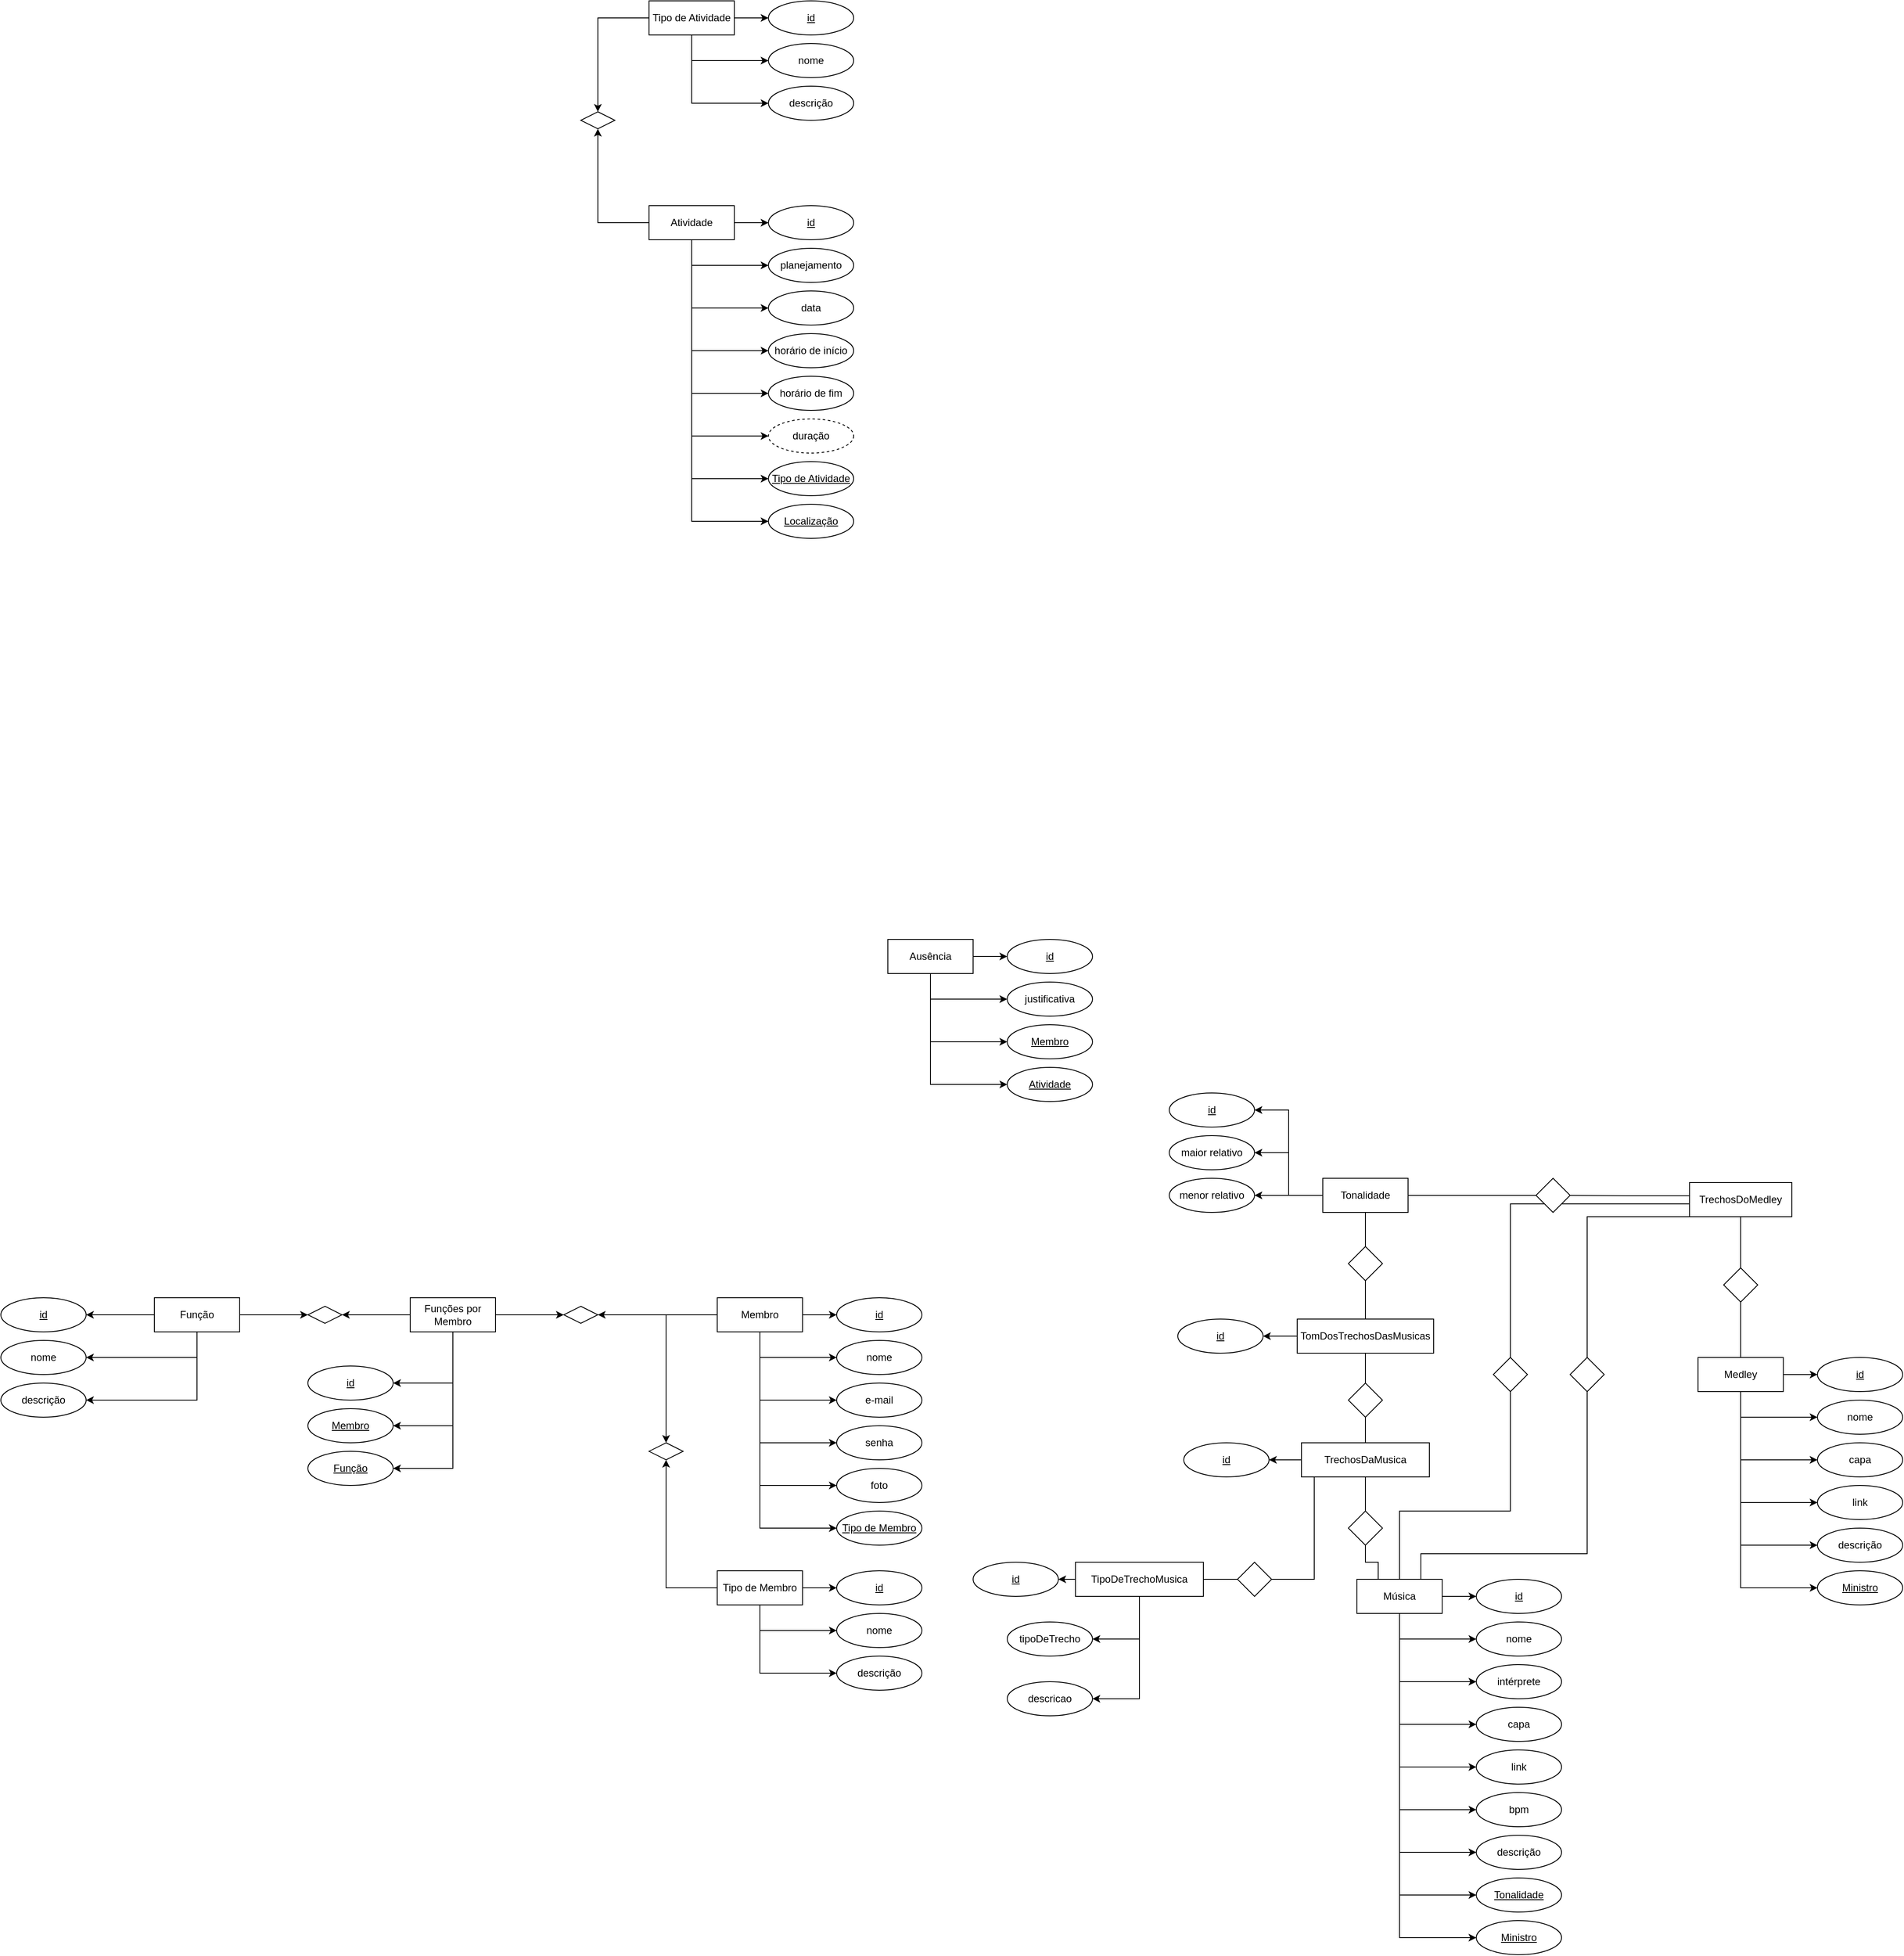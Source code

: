 <mxfile version="25.0.1">
  <diagram name="Página-1" id="aEJZiHf6FZ0GwASIDeUb">
    <mxGraphModel dx="2150" dy="1812" grid="1" gridSize="10" guides="1" tooltips="1" connect="1" arrows="1" fold="1" page="1" pageScale="1" pageWidth="827" pageHeight="1169" math="0" shadow="0">
      <root>
        <mxCell id="0" />
        <mxCell id="1" parent="0" />
        <mxCell id="cOv7h4XD8iOD6IlTMfIK-1" style="edgeStyle=orthogonalEdgeStyle;rounded=0;orthogonalLoop=1;jettySize=auto;html=1;exitX=0.5;exitY=0;exitDx=0;exitDy=0;entryX=0;entryY=0.75;entryDx=0;entryDy=0;endArrow=none;endFill=0;" edge="1" parent="1" source="cOv7h4XD8iOD6IlTMfIK-137" target="cOv7h4XD8iOD6IlTMfIK-119">
          <mxGeometry relative="1" as="geometry">
            <Array as="points">
              <mxPoint x="1110" y="410" />
              <mxPoint x="1320" y="410" />
            </Array>
          </mxGeometry>
        </mxCell>
        <mxCell id="cOv7h4XD8iOD6IlTMfIK-2" style="edgeStyle=orthogonalEdgeStyle;rounded=0;orthogonalLoop=1;jettySize=auto;html=1;exitX=1;exitY=0.5;exitDx=0;exitDy=0;entryX=0;entryY=0.5;entryDx=0;entryDy=0;" edge="1" parent="1" source="cOv7h4XD8iOD6IlTMfIK-10">
          <mxGeometry relative="1" as="geometry">
            <mxPoint x="320.0" y="540" as="targetPoint" />
          </mxGeometry>
        </mxCell>
        <mxCell id="cOv7h4XD8iOD6IlTMfIK-3" style="edgeStyle=orthogonalEdgeStyle;rounded=0;orthogonalLoop=1;jettySize=auto;html=1;exitX=0.5;exitY=1;exitDx=0;exitDy=0;entryX=0;entryY=0.5;entryDx=0;entryDy=0;" edge="1" parent="1" source="cOv7h4XD8iOD6IlTMfIK-10" target="cOv7h4XD8iOD6IlTMfIK-19">
          <mxGeometry relative="1" as="geometry" />
        </mxCell>
        <mxCell id="cOv7h4XD8iOD6IlTMfIK-4" style="edgeStyle=orthogonalEdgeStyle;rounded=0;orthogonalLoop=1;jettySize=auto;html=1;entryX=0;entryY=0.5;entryDx=0;entryDy=0;" edge="1" parent="1" source="cOv7h4XD8iOD6IlTMfIK-10" target="cOv7h4XD8iOD6IlTMfIK-20">
          <mxGeometry relative="1" as="geometry">
            <Array as="points">
              <mxPoint x="230" y="640" />
            </Array>
          </mxGeometry>
        </mxCell>
        <mxCell id="cOv7h4XD8iOD6IlTMfIK-5" style="edgeStyle=orthogonalEdgeStyle;rounded=0;orthogonalLoop=1;jettySize=auto;html=1;exitX=0.5;exitY=1;exitDx=0;exitDy=0;entryX=0;entryY=0.5;entryDx=0;entryDy=0;" edge="1" parent="1" source="cOv7h4XD8iOD6IlTMfIK-10" target="cOv7h4XD8iOD6IlTMfIK-21">
          <mxGeometry relative="1" as="geometry" />
        </mxCell>
        <mxCell id="cOv7h4XD8iOD6IlTMfIK-6" style="edgeStyle=orthogonalEdgeStyle;rounded=0;orthogonalLoop=1;jettySize=auto;html=1;exitX=0.5;exitY=1;exitDx=0;exitDy=0;entryX=0;entryY=0.5;entryDx=0;entryDy=0;" edge="1" parent="1" source="cOv7h4XD8iOD6IlTMfIK-10" target="cOv7h4XD8iOD6IlTMfIK-22">
          <mxGeometry relative="1" as="geometry" />
        </mxCell>
        <mxCell id="cOv7h4XD8iOD6IlTMfIK-7" style="edgeStyle=orthogonalEdgeStyle;rounded=0;orthogonalLoop=1;jettySize=auto;html=1;exitX=0.5;exitY=1;exitDx=0;exitDy=0;entryX=0;entryY=0.5;entryDx=0;entryDy=0;" edge="1" parent="1" source="cOv7h4XD8iOD6IlTMfIK-10" target="cOv7h4XD8iOD6IlTMfIK-23">
          <mxGeometry relative="1" as="geometry" />
        </mxCell>
        <mxCell id="cOv7h4XD8iOD6IlTMfIK-8" style="edgeStyle=orthogonalEdgeStyle;rounded=0;orthogonalLoop=1;jettySize=auto;html=1;exitX=0;exitY=0.5;exitDx=0;exitDy=0;entryX=0.5;entryY=0;entryDx=0;entryDy=0;" edge="1" parent="1" source="cOv7h4XD8iOD6IlTMfIK-10" target="cOv7h4XD8iOD6IlTMfIK-84">
          <mxGeometry relative="1" as="geometry" />
        </mxCell>
        <mxCell id="cOv7h4XD8iOD6IlTMfIK-9" style="edgeStyle=orthogonalEdgeStyle;rounded=0;orthogonalLoop=1;jettySize=auto;html=1;exitX=0;exitY=0.5;exitDx=0;exitDy=0;entryX=1;entryY=0.5;entryDx=0;entryDy=0;" edge="1" parent="1" source="cOv7h4XD8iOD6IlTMfIK-10" target="cOv7h4XD8iOD6IlTMfIK-85">
          <mxGeometry relative="1" as="geometry" />
        </mxCell>
        <mxCell id="cOv7h4XD8iOD6IlTMfIK-10" value="Membro" style="whiteSpace=wrap;html=1;align=center;" vertex="1" parent="1">
          <mxGeometry x="180" y="520" width="100" height="40" as="geometry" />
        </mxCell>
        <mxCell id="cOv7h4XD8iOD6IlTMfIK-11" style="edgeStyle=orthogonalEdgeStyle;rounded=0;orthogonalLoop=1;jettySize=auto;html=1;entryX=0;entryY=0.5;entryDx=0;entryDy=0;" edge="1" parent="1" source="cOv7h4XD8iOD6IlTMfIK-15" target="cOv7h4XD8iOD6IlTMfIK-16">
          <mxGeometry relative="1" as="geometry" />
        </mxCell>
        <mxCell id="cOv7h4XD8iOD6IlTMfIK-12" style="edgeStyle=orthogonalEdgeStyle;rounded=0;orthogonalLoop=1;jettySize=auto;html=1;entryX=0;entryY=0.5;entryDx=0;entryDy=0;" edge="1" parent="1" source="cOv7h4XD8iOD6IlTMfIK-15" target="cOv7h4XD8iOD6IlTMfIK-17">
          <mxGeometry relative="1" as="geometry">
            <Array as="points">
              <mxPoint x="230" y="910" />
            </Array>
          </mxGeometry>
        </mxCell>
        <mxCell id="cOv7h4XD8iOD6IlTMfIK-13" style="edgeStyle=orthogonalEdgeStyle;rounded=0;orthogonalLoop=1;jettySize=auto;html=1;exitX=0;exitY=0.5;exitDx=0;exitDy=0;entryX=0.5;entryY=1;entryDx=0;entryDy=0;" edge="1" parent="1" source="cOv7h4XD8iOD6IlTMfIK-15" target="cOv7h4XD8iOD6IlTMfIK-84">
          <mxGeometry relative="1" as="geometry" />
        </mxCell>
        <mxCell id="cOv7h4XD8iOD6IlTMfIK-14" style="edgeStyle=orthogonalEdgeStyle;rounded=0;orthogonalLoop=1;jettySize=auto;html=1;exitX=0.5;exitY=1;exitDx=0;exitDy=0;entryX=0;entryY=0.5;entryDx=0;entryDy=0;" edge="1" parent="1" source="cOv7h4XD8iOD6IlTMfIK-15" target="cOv7h4XD8iOD6IlTMfIK-87">
          <mxGeometry relative="1" as="geometry" />
        </mxCell>
        <mxCell id="cOv7h4XD8iOD6IlTMfIK-15" value="Tipo de Membro" style="whiteSpace=wrap;html=1;align=center;" vertex="1" parent="1">
          <mxGeometry x="180" y="840" width="100" height="40" as="geometry" />
        </mxCell>
        <mxCell id="cOv7h4XD8iOD6IlTMfIK-16" value="id" style="ellipse;whiteSpace=wrap;html=1;align=center;fontStyle=4;" vertex="1" parent="1">
          <mxGeometry x="320" y="840" width="100" height="40" as="geometry" />
        </mxCell>
        <mxCell id="cOv7h4XD8iOD6IlTMfIK-17" value="nome" style="ellipse;whiteSpace=wrap;html=1;align=center;" vertex="1" parent="1">
          <mxGeometry x="320" y="890" width="100" height="40" as="geometry" />
        </mxCell>
        <mxCell id="cOv7h4XD8iOD6IlTMfIK-18" value="id" style="ellipse;whiteSpace=wrap;html=1;align=center;fontStyle=4;" vertex="1" parent="1">
          <mxGeometry x="320" y="520" width="100" height="40" as="geometry" />
        </mxCell>
        <mxCell id="cOv7h4XD8iOD6IlTMfIK-19" value="nome" style="ellipse;whiteSpace=wrap;html=1;align=center;" vertex="1" parent="1">
          <mxGeometry x="320" y="570" width="100" height="40" as="geometry" />
        </mxCell>
        <mxCell id="cOv7h4XD8iOD6IlTMfIK-20" value="e-mail" style="ellipse;whiteSpace=wrap;html=1;align=center;" vertex="1" parent="1">
          <mxGeometry x="320" y="620" width="100" height="40" as="geometry" />
        </mxCell>
        <mxCell id="cOv7h4XD8iOD6IlTMfIK-21" value="senha" style="ellipse;whiteSpace=wrap;html=1;align=center;" vertex="1" parent="1">
          <mxGeometry x="320" y="670" width="100" height="40" as="geometry" />
        </mxCell>
        <mxCell id="cOv7h4XD8iOD6IlTMfIK-22" value="foto" style="ellipse;whiteSpace=wrap;html=1;align=center;" vertex="1" parent="1">
          <mxGeometry x="320" y="720" width="100" height="40" as="geometry" />
        </mxCell>
        <mxCell id="cOv7h4XD8iOD6IlTMfIK-23" value="Tipo de Membro" style="ellipse;whiteSpace=wrap;html=1;align=center;fontStyle=4;" vertex="1" parent="1">
          <mxGeometry x="320" y="770" width="100" height="40" as="geometry" />
        </mxCell>
        <mxCell id="cOv7h4XD8iOD6IlTMfIK-24" style="edgeStyle=orthogonalEdgeStyle;rounded=0;orthogonalLoop=1;jettySize=auto;html=1;entryX=0;entryY=0.5;entryDx=0;entryDy=0;" edge="1" parent="1" source="cOv7h4XD8iOD6IlTMfIK-36" target="cOv7h4XD8iOD6IlTMfIK-37">
          <mxGeometry relative="1" as="geometry" />
        </mxCell>
        <mxCell id="cOv7h4XD8iOD6IlTMfIK-25" style="edgeStyle=orthogonalEdgeStyle;rounded=0;orthogonalLoop=1;jettySize=auto;html=1;exitX=0.5;exitY=1;exitDx=0;exitDy=0;entryX=0;entryY=0.5;entryDx=0;entryDy=0;" edge="1" parent="1" source="cOv7h4XD8iOD6IlTMfIK-36" target="cOv7h4XD8iOD6IlTMfIK-38">
          <mxGeometry relative="1" as="geometry" />
        </mxCell>
        <mxCell id="cOv7h4XD8iOD6IlTMfIK-26" style="edgeStyle=orthogonalEdgeStyle;rounded=0;orthogonalLoop=1;jettySize=auto;html=1;exitX=0.5;exitY=1;exitDx=0;exitDy=0;entryX=0;entryY=0.5;entryDx=0;entryDy=0;" edge="1" parent="1" source="cOv7h4XD8iOD6IlTMfIK-36" target="cOv7h4XD8iOD6IlTMfIK-39">
          <mxGeometry relative="1" as="geometry" />
        </mxCell>
        <mxCell id="cOv7h4XD8iOD6IlTMfIK-27" style="edgeStyle=orthogonalEdgeStyle;rounded=0;orthogonalLoop=1;jettySize=auto;html=1;exitX=0.5;exitY=1;exitDx=0;exitDy=0;entryX=0;entryY=0.5;entryDx=0;entryDy=0;" edge="1" parent="1" source="cOv7h4XD8iOD6IlTMfIK-36" target="cOv7h4XD8iOD6IlTMfIK-41">
          <mxGeometry relative="1" as="geometry" />
        </mxCell>
        <mxCell id="cOv7h4XD8iOD6IlTMfIK-28" style="edgeStyle=orthogonalEdgeStyle;rounded=0;orthogonalLoop=1;jettySize=auto;html=1;exitX=0.5;exitY=1;exitDx=0;exitDy=0;entryX=0;entryY=0.5;entryDx=0;entryDy=0;" edge="1" parent="1" source="cOv7h4XD8iOD6IlTMfIK-36" target="cOv7h4XD8iOD6IlTMfIK-42">
          <mxGeometry relative="1" as="geometry" />
        </mxCell>
        <mxCell id="cOv7h4XD8iOD6IlTMfIK-29" style="edgeStyle=orthogonalEdgeStyle;rounded=0;orthogonalLoop=1;jettySize=auto;html=1;exitX=0.5;exitY=1;exitDx=0;exitDy=0;entryX=0;entryY=0.5;entryDx=0;entryDy=0;" edge="1" parent="1" source="cOv7h4XD8iOD6IlTMfIK-36" target="cOv7h4XD8iOD6IlTMfIK-43">
          <mxGeometry relative="1" as="geometry" />
        </mxCell>
        <mxCell id="cOv7h4XD8iOD6IlTMfIK-30" style="edgeStyle=orthogonalEdgeStyle;rounded=0;orthogonalLoop=1;jettySize=auto;html=1;exitX=0.5;exitY=1;exitDx=0;exitDy=0;entryX=0;entryY=0.5;entryDx=0;entryDy=0;" edge="1" parent="1" source="cOv7h4XD8iOD6IlTMfIK-36" target="cOv7h4XD8iOD6IlTMfIK-44">
          <mxGeometry relative="1" as="geometry" />
        </mxCell>
        <mxCell id="cOv7h4XD8iOD6IlTMfIK-31" style="edgeStyle=orthogonalEdgeStyle;rounded=0;orthogonalLoop=1;jettySize=auto;html=1;entryX=0;entryY=0.5;entryDx=0;entryDy=0;" edge="1" parent="1" source="cOv7h4XD8iOD6IlTMfIK-36" target="cOv7h4XD8iOD6IlTMfIK-40">
          <mxGeometry relative="1" as="geometry">
            <Array as="points">
              <mxPoint x="980" y="1270" />
            </Array>
          </mxGeometry>
        </mxCell>
        <mxCell id="cOv7h4XD8iOD6IlTMfIK-32" style="edgeStyle=orthogonalEdgeStyle;rounded=0;orthogonalLoop=1;jettySize=auto;html=1;exitX=0.5;exitY=1;exitDx=0;exitDy=0;entryX=0;entryY=0.5;entryDx=0;entryDy=0;" edge="1" parent="1" source="cOv7h4XD8iOD6IlTMfIK-36" target="cOv7h4XD8iOD6IlTMfIK-95">
          <mxGeometry relative="1" as="geometry" />
        </mxCell>
        <mxCell id="cOv7h4XD8iOD6IlTMfIK-33" style="edgeStyle=orthogonalEdgeStyle;rounded=0;orthogonalLoop=1;jettySize=auto;html=1;entryX=0.5;entryY=1;entryDx=0;entryDy=0;endArrow=none;endFill=0;exitX=0.25;exitY=0;exitDx=0;exitDy=0;" edge="1" parent="1" source="cOv7h4XD8iOD6IlTMfIK-36" target="cOv7h4XD8iOD6IlTMfIK-127">
          <mxGeometry relative="1" as="geometry" />
        </mxCell>
        <mxCell id="cOv7h4XD8iOD6IlTMfIK-34" style="edgeStyle=orthogonalEdgeStyle;rounded=0;orthogonalLoop=1;jettySize=auto;html=1;exitX=0.75;exitY=0;exitDx=0;exitDy=0;entryX=0;entryY=1;entryDx=0;entryDy=0;endArrow=none;endFill=0;" edge="1" parent="1" source="cOv7h4XD8iOD6IlTMfIK-36" target="cOv7h4XD8iOD6IlTMfIK-119">
          <mxGeometry relative="1" as="geometry">
            <Array as="points">
              <mxPoint x="1005" y="820" />
              <mxPoint x="1200" y="820" />
              <mxPoint x="1200" y="425" />
            </Array>
          </mxGeometry>
        </mxCell>
        <mxCell id="cOv7h4XD8iOD6IlTMfIK-35" style="edgeStyle=orthogonalEdgeStyle;rounded=0;orthogonalLoop=1;jettySize=auto;html=1;exitX=0.5;exitY=0;exitDx=0;exitDy=0;entryX=0.5;entryY=1;entryDx=0;entryDy=0;endArrow=none;endFill=0;" edge="1" parent="1" source="cOv7h4XD8iOD6IlTMfIK-36" target="cOv7h4XD8iOD6IlTMfIK-137">
          <mxGeometry relative="1" as="geometry">
            <Array as="points">
              <mxPoint x="980" y="770" />
              <mxPoint x="1110" y="770" />
            </Array>
          </mxGeometry>
        </mxCell>
        <mxCell id="cOv7h4XD8iOD6IlTMfIK-36" value="Música" style="whiteSpace=wrap;html=1;align=center;" vertex="1" parent="1">
          <mxGeometry x="930" y="850" width="100" height="40" as="geometry" />
        </mxCell>
        <mxCell id="cOv7h4XD8iOD6IlTMfIK-37" value="id" style="ellipse;whiteSpace=wrap;html=1;align=center;fontStyle=4;" vertex="1" parent="1">
          <mxGeometry x="1070" y="850" width="100" height="40" as="geometry" />
        </mxCell>
        <mxCell id="cOv7h4XD8iOD6IlTMfIK-38" value="nome" style="ellipse;whiteSpace=wrap;html=1;align=center;" vertex="1" parent="1">
          <mxGeometry x="1070" y="900" width="100" height="40" as="geometry" />
        </mxCell>
        <mxCell id="cOv7h4XD8iOD6IlTMfIK-39" value="intérprete" style="ellipse;whiteSpace=wrap;html=1;align=center;" vertex="1" parent="1">
          <mxGeometry x="1070" y="950" width="100" height="40" as="geometry" />
        </mxCell>
        <mxCell id="cOv7h4XD8iOD6IlTMfIK-40" value="Ministro" style="ellipse;whiteSpace=wrap;html=1;align=center;fontStyle=4;" vertex="1" parent="1">
          <mxGeometry x="1070" y="1250" width="100" height="40" as="geometry" />
        </mxCell>
        <mxCell id="cOv7h4XD8iOD6IlTMfIK-41" value="capa" style="ellipse;whiteSpace=wrap;html=1;align=center;" vertex="1" parent="1">
          <mxGeometry x="1070" y="1000" width="100" height="40" as="geometry" />
        </mxCell>
        <mxCell id="cOv7h4XD8iOD6IlTMfIK-42" value="link" style="ellipse;whiteSpace=wrap;html=1;align=center;" vertex="1" parent="1">
          <mxGeometry x="1070" y="1050" width="100" height="40" as="geometry" />
        </mxCell>
        <mxCell id="cOv7h4XD8iOD6IlTMfIK-43" value="bpm" style="ellipse;whiteSpace=wrap;html=1;align=center;" vertex="1" parent="1">
          <mxGeometry x="1070" y="1100" width="100" height="40" as="geometry" />
        </mxCell>
        <mxCell id="cOv7h4XD8iOD6IlTMfIK-44" value="descrição" style="ellipse;whiteSpace=wrap;html=1;align=center;" vertex="1" parent="1">
          <mxGeometry x="1070" y="1150" width="100" height="40" as="geometry" />
        </mxCell>
        <mxCell id="cOv7h4XD8iOD6IlTMfIK-45" style="edgeStyle=orthogonalEdgeStyle;rounded=0;orthogonalLoop=1;jettySize=auto;html=1;exitX=1;exitY=0.5;exitDx=0;exitDy=0;entryX=0;entryY=0.5;entryDx=0;entryDy=0;" edge="1" parent="1" source="cOv7h4XD8iOD6IlTMfIK-49" target="cOv7h4XD8iOD6IlTMfIK-50">
          <mxGeometry relative="1" as="geometry" />
        </mxCell>
        <mxCell id="cOv7h4XD8iOD6IlTMfIK-46" style="edgeStyle=orthogonalEdgeStyle;rounded=0;orthogonalLoop=1;jettySize=auto;html=1;exitX=0.5;exitY=1;exitDx=0;exitDy=0;entryX=0;entryY=0.5;entryDx=0;entryDy=0;" edge="1" parent="1" source="cOv7h4XD8iOD6IlTMfIK-49" target="cOv7h4XD8iOD6IlTMfIK-51">
          <mxGeometry relative="1" as="geometry" />
        </mxCell>
        <mxCell id="cOv7h4XD8iOD6IlTMfIK-47" style="edgeStyle=orthogonalEdgeStyle;rounded=0;orthogonalLoop=1;jettySize=auto;html=1;exitX=0.5;exitY=1;exitDx=0;exitDy=0;entryX=0;entryY=0.5;entryDx=0;entryDy=0;" edge="1" parent="1" source="cOv7h4XD8iOD6IlTMfIK-49" target="cOv7h4XD8iOD6IlTMfIK-52">
          <mxGeometry relative="1" as="geometry" />
        </mxCell>
        <mxCell id="cOv7h4XD8iOD6IlTMfIK-48" style="edgeStyle=orthogonalEdgeStyle;rounded=0;orthogonalLoop=1;jettySize=auto;html=1;exitX=0.5;exitY=1;exitDx=0;exitDy=0;entryX=0;entryY=0.5;entryDx=0;entryDy=0;" edge="1" parent="1" source="cOv7h4XD8iOD6IlTMfIK-49" target="cOv7h4XD8iOD6IlTMfIK-53">
          <mxGeometry relative="1" as="geometry" />
        </mxCell>
        <mxCell id="cOv7h4XD8iOD6IlTMfIK-49" value="Ausência" style="whiteSpace=wrap;html=1;align=center;" vertex="1" parent="1">
          <mxGeometry x="380" y="100" width="100" height="40" as="geometry" />
        </mxCell>
        <mxCell id="cOv7h4XD8iOD6IlTMfIK-50" value="id" style="ellipse;whiteSpace=wrap;html=1;align=center;fontStyle=4;" vertex="1" parent="1">
          <mxGeometry x="520" y="100" width="100" height="40" as="geometry" />
        </mxCell>
        <mxCell id="cOv7h4XD8iOD6IlTMfIK-51" value="justificativa" style="ellipse;whiteSpace=wrap;html=1;align=center;" vertex="1" parent="1">
          <mxGeometry x="520" y="150" width="100" height="40" as="geometry" />
        </mxCell>
        <mxCell id="cOv7h4XD8iOD6IlTMfIK-52" value="Membro" style="ellipse;whiteSpace=wrap;html=1;align=center;fontStyle=4;" vertex="1" parent="1">
          <mxGeometry x="520" y="200" width="100" height="40" as="geometry" />
        </mxCell>
        <mxCell id="cOv7h4XD8iOD6IlTMfIK-53" value="Atividade" style="ellipse;whiteSpace=wrap;html=1;align=center;fontStyle=4;" vertex="1" parent="1">
          <mxGeometry x="520" y="250" width="100" height="40" as="geometry" />
        </mxCell>
        <mxCell id="cOv7h4XD8iOD6IlTMfIK-54" style="edgeStyle=orthogonalEdgeStyle;rounded=0;orthogonalLoop=1;jettySize=auto;html=1;exitX=1;exitY=0.5;exitDx=0;exitDy=0;entryX=0;entryY=0.5;entryDx=0;entryDy=0;" edge="1" parent="1" source="cOv7h4XD8iOD6IlTMfIK-58" target="cOv7h4XD8iOD6IlTMfIK-59">
          <mxGeometry relative="1" as="geometry" />
        </mxCell>
        <mxCell id="cOv7h4XD8iOD6IlTMfIK-55" style="edgeStyle=orthogonalEdgeStyle;rounded=0;orthogonalLoop=1;jettySize=auto;html=1;exitX=0.5;exitY=1;exitDx=0;exitDy=0;entryX=0;entryY=0.5;entryDx=0;entryDy=0;" edge="1" parent="1" source="cOv7h4XD8iOD6IlTMfIK-58" target="cOv7h4XD8iOD6IlTMfIK-60">
          <mxGeometry relative="1" as="geometry" />
        </mxCell>
        <mxCell id="cOv7h4XD8iOD6IlTMfIK-56" style="edgeStyle=orthogonalEdgeStyle;rounded=0;orthogonalLoop=1;jettySize=auto;html=1;exitX=0.5;exitY=1;exitDx=0;exitDy=0;entryX=0;entryY=0.5;entryDx=0;entryDy=0;" edge="1" parent="1" source="cOv7h4XD8iOD6IlTMfIK-58" target="cOv7h4XD8iOD6IlTMfIK-96">
          <mxGeometry relative="1" as="geometry" />
        </mxCell>
        <mxCell id="cOv7h4XD8iOD6IlTMfIK-57" style="edgeStyle=orthogonalEdgeStyle;rounded=0;orthogonalLoop=1;jettySize=auto;html=1;exitX=0;exitY=0.5;exitDx=0;exitDy=0;entryX=0.5;entryY=0;entryDx=0;entryDy=0;" edge="1" parent="1" source="cOv7h4XD8iOD6IlTMfIK-58" target="cOv7h4XD8iOD6IlTMfIK-97">
          <mxGeometry relative="1" as="geometry" />
        </mxCell>
        <mxCell id="cOv7h4XD8iOD6IlTMfIK-58" value="Tipo de Atividade" style="whiteSpace=wrap;html=1;align=center;" vertex="1" parent="1">
          <mxGeometry x="100" y="-1000" width="100" height="40" as="geometry" />
        </mxCell>
        <mxCell id="cOv7h4XD8iOD6IlTMfIK-59" value="id" style="ellipse;whiteSpace=wrap;html=1;align=center;fontStyle=4;" vertex="1" parent="1">
          <mxGeometry x="240" y="-1000" width="100" height="40" as="geometry" />
        </mxCell>
        <mxCell id="cOv7h4XD8iOD6IlTMfIK-60" value="nome" style="ellipse;whiteSpace=wrap;html=1;align=center;" vertex="1" parent="1">
          <mxGeometry x="240" y="-950" width="100" height="40" as="geometry" />
        </mxCell>
        <mxCell id="cOv7h4XD8iOD6IlTMfIK-61" style="edgeStyle=orthogonalEdgeStyle;rounded=0;orthogonalLoop=1;jettySize=auto;html=1;exitX=1;exitY=0.5;exitDx=0;exitDy=0;entryX=0;entryY=0.5;entryDx=0;entryDy=0;" edge="1" parent="1" source="cOv7h4XD8iOD6IlTMfIK-70" target="cOv7h4XD8iOD6IlTMfIK-71">
          <mxGeometry relative="1" as="geometry" />
        </mxCell>
        <mxCell id="cOv7h4XD8iOD6IlTMfIK-62" style="edgeStyle=orthogonalEdgeStyle;rounded=0;orthogonalLoop=1;jettySize=auto;html=1;exitX=0.5;exitY=1;exitDx=0;exitDy=0;entryX=0;entryY=0.5;entryDx=0;entryDy=0;" edge="1" parent="1" source="cOv7h4XD8iOD6IlTMfIK-70" target="cOv7h4XD8iOD6IlTMfIK-72">
          <mxGeometry relative="1" as="geometry" />
        </mxCell>
        <mxCell id="cOv7h4XD8iOD6IlTMfIK-63" style="edgeStyle=orthogonalEdgeStyle;rounded=0;orthogonalLoop=1;jettySize=auto;html=1;exitX=0.5;exitY=1;exitDx=0;exitDy=0;entryX=0;entryY=0.5;entryDx=0;entryDy=0;" edge="1" parent="1" source="cOv7h4XD8iOD6IlTMfIK-70" target="cOv7h4XD8iOD6IlTMfIK-73">
          <mxGeometry relative="1" as="geometry" />
        </mxCell>
        <mxCell id="cOv7h4XD8iOD6IlTMfIK-64" style="edgeStyle=orthogonalEdgeStyle;rounded=0;orthogonalLoop=1;jettySize=auto;html=1;exitX=0.5;exitY=1;exitDx=0;exitDy=0;entryX=0;entryY=0.5;entryDx=0;entryDy=0;" edge="1" parent="1" source="cOv7h4XD8iOD6IlTMfIK-70" target="cOv7h4XD8iOD6IlTMfIK-74">
          <mxGeometry relative="1" as="geometry" />
        </mxCell>
        <mxCell id="cOv7h4XD8iOD6IlTMfIK-65" style="edgeStyle=orthogonalEdgeStyle;rounded=0;orthogonalLoop=1;jettySize=auto;html=1;exitX=0.5;exitY=1;exitDx=0;exitDy=0;entryX=0;entryY=0.5;entryDx=0;entryDy=0;" edge="1" parent="1" source="cOv7h4XD8iOD6IlTMfIK-70" target="cOv7h4XD8iOD6IlTMfIK-75">
          <mxGeometry relative="1" as="geometry" />
        </mxCell>
        <mxCell id="cOv7h4XD8iOD6IlTMfIK-66" style="edgeStyle=orthogonalEdgeStyle;rounded=0;orthogonalLoop=1;jettySize=auto;html=1;exitX=0.5;exitY=1;exitDx=0;exitDy=0;entryX=0;entryY=0.5;entryDx=0;entryDy=0;" edge="1" parent="1" source="cOv7h4XD8iOD6IlTMfIK-70" target="cOv7h4XD8iOD6IlTMfIK-76">
          <mxGeometry relative="1" as="geometry" />
        </mxCell>
        <mxCell id="cOv7h4XD8iOD6IlTMfIK-67" style="edgeStyle=orthogonalEdgeStyle;rounded=0;orthogonalLoop=1;jettySize=auto;html=1;exitX=0;exitY=0.5;exitDx=0;exitDy=0;entryX=0.5;entryY=1;entryDx=0;entryDy=0;" edge="1" parent="1" source="cOv7h4XD8iOD6IlTMfIK-70" target="cOv7h4XD8iOD6IlTMfIK-97">
          <mxGeometry relative="1" as="geometry" />
        </mxCell>
        <mxCell id="cOv7h4XD8iOD6IlTMfIK-68" style="edgeStyle=orthogonalEdgeStyle;rounded=0;orthogonalLoop=1;jettySize=auto;html=1;exitX=0.5;exitY=1;exitDx=0;exitDy=0;entryX=0;entryY=0.5;entryDx=0;entryDy=0;" edge="1" parent="1" source="cOv7h4XD8iOD6IlTMfIK-70" target="cOv7h4XD8iOD6IlTMfIK-98">
          <mxGeometry relative="1" as="geometry" />
        </mxCell>
        <mxCell id="cOv7h4XD8iOD6IlTMfIK-69" style="edgeStyle=orthogonalEdgeStyle;rounded=0;orthogonalLoop=1;jettySize=auto;html=1;exitX=0.5;exitY=1;exitDx=0;exitDy=0;entryX=0;entryY=0.5;entryDx=0;entryDy=0;" edge="1" parent="1" source="cOv7h4XD8iOD6IlTMfIK-70" target="cOv7h4XD8iOD6IlTMfIK-109">
          <mxGeometry relative="1" as="geometry" />
        </mxCell>
        <mxCell id="cOv7h4XD8iOD6IlTMfIK-70" value="Atividade" style="whiteSpace=wrap;html=1;align=center;" vertex="1" parent="1">
          <mxGeometry x="100" y="-760" width="100" height="40" as="geometry" />
        </mxCell>
        <mxCell id="cOv7h4XD8iOD6IlTMfIK-71" value="id" style="ellipse;whiteSpace=wrap;html=1;align=center;fontStyle=4;" vertex="1" parent="1">
          <mxGeometry x="240" y="-760" width="100" height="40" as="geometry" />
        </mxCell>
        <mxCell id="cOv7h4XD8iOD6IlTMfIK-72" value="planejamento" style="ellipse;whiteSpace=wrap;html=1;align=center;" vertex="1" parent="1">
          <mxGeometry x="240" y="-710" width="100" height="40" as="geometry" />
        </mxCell>
        <mxCell id="cOv7h4XD8iOD6IlTMfIK-73" value="data" style="ellipse;whiteSpace=wrap;html=1;align=center;" vertex="1" parent="1">
          <mxGeometry x="240" y="-660" width="100" height="40" as="geometry" />
        </mxCell>
        <mxCell id="cOv7h4XD8iOD6IlTMfIK-74" value="horário de início" style="ellipse;whiteSpace=wrap;html=1;align=center;" vertex="1" parent="1">
          <mxGeometry x="240" y="-610" width="100" height="40" as="geometry" />
        </mxCell>
        <mxCell id="cOv7h4XD8iOD6IlTMfIK-75" value="horário de fim" style="ellipse;whiteSpace=wrap;html=1;align=center;" vertex="1" parent="1">
          <mxGeometry x="240" y="-560" width="100" height="40" as="geometry" />
        </mxCell>
        <mxCell id="cOv7h4XD8iOD6IlTMfIK-76" value="Tipo de Atividade" style="ellipse;whiteSpace=wrap;html=1;align=center;fontStyle=4;" vertex="1" parent="1">
          <mxGeometry x="240" y="-460" width="100" height="40" as="geometry" />
        </mxCell>
        <mxCell id="cOv7h4XD8iOD6IlTMfIK-77" style="edgeStyle=orthogonalEdgeStyle;rounded=0;orthogonalLoop=1;jettySize=auto;html=1;exitX=0;exitY=0.5;exitDx=0;exitDy=0;entryX=1;entryY=0.5;entryDx=0;entryDy=0;" edge="1" parent="1" source="cOv7h4XD8iOD6IlTMfIK-81" target="cOv7h4XD8iOD6IlTMfIK-82">
          <mxGeometry relative="1" as="geometry" />
        </mxCell>
        <mxCell id="cOv7h4XD8iOD6IlTMfIK-78" style="edgeStyle=orthogonalEdgeStyle;rounded=0;orthogonalLoop=1;jettySize=auto;html=1;exitX=0.5;exitY=1;exitDx=0;exitDy=0;entryX=1;entryY=0.5;entryDx=0;entryDy=0;" edge="1" parent="1" source="cOv7h4XD8iOD6IlTMfIK-81" target="cOv7h4XD8iOD6IlTMfIK-83">
          <mxGeometry relative="1" as="geometry" />
        </mxCell>
        <mxCell id="cOv7h4XD8iOD6IlTMfIK-79" style="edgeStyle=orthogonalEdgeStyle;rounded=0;orthogonalLoop=1;jettySize=auto;html=1;exitX=0.5;exitY=1;exitDx=0;exitDy=0;entryX=1;entryY=0.5;entryDx=0;entryDy=0;" edge="1" parent="1" source="cOv7h4XD8iOD6IlTMfIK-81" target="cOv7h4XD8iOD6IlTMfIK-86">
          <mxGeometry relative="1" as="geometry" />
        </mxCell>
        <mxCell id="cOv7h4XD8iOD6IlTMfIK-80" style="edgeStyle=orthogonalEdgeStyle;rounded=0;orthogonalLoop=1;jettySize=auto;html=1;exitX=1;exitY=0.5;exitDx=0;exitDy=0;entryX=0;entryY=0.5;entryDx=0;entryDy=0;" edge="1" parent="1" source="cOv7h4XD8iOD6IlTMfIK-81" target="cOv7h4XD8iOD6IlTMfIK-107">
          <mxGeometry relative="1" as="geometry" />
        </mxCell>
        <mxCell id="cOv7h4XD8iOD6IlTMfIK-81" value="Função" style="whiteSpace=wrap;html=1;align=center;" vertex="1" parent="1">
          <mxGeometry x="-480" y="520" width="100" height="40" as="geometry" />
        </mxCell>
        <mxCell id="cOv7h4XD8iOD6IlTMfIK-82" value="id" style="ellipse;whiteSpace=wrap;html=1;align=center;fontStyle=4;" vertex="1" parent="1">
          <mxGeometry x="-660" y="520" width="100" height="40" as="geometry" />
        </mxCell>
        <mxCell id="cOv7h4XD8iOD6IlTMfIK-83" value="nome" style="ellipse;whiteSpace=wrap;html=1;align=center;" vertex="1" parent="1">
          <mxGeometry x="-660" y="570" width="100" height="40" as="geometry" />
        </mxCell>
        <mxCell id="cOv7h4XD8iOD6IlTMfIK-84" value="" style="shape=rhombus;perimeter=rhombusPerimeter;whiteSpace=wrap;html=1;align=center;" vertex="1" parent="1">
          <mxGeometry x="100" y="690" width="40" height="20" as="geometry" />
        </mxCell>
        <mxCell id="cOv7h4XD8iOD6IlTMfIK-85" value="" style="shape=rhombus;perimeter=rhombusPerimeter;whiteSpace=wrap;html=1;align=center;" vertex="1" parent="1">
          <mxGeometry y="530" width="40" height="20" as="geometry" />
        </mxCell>
        <mxCell id="cOv7h4XD8iOD6IlTMfIK-86" value="descrição" style="ellipse;whiteSpace=wrap;html=1;align=center;" vertex="1" parent="1">
          <mxGeometry x="-660" y="620" width="100" height="40" as="geometry" />
        </mxCell>
        <mxCell id="cOv7h4XD8iOD6IlTMfIK-87" value="descrição" style="ellipse;whiteSpace=wrap;html=1;align=center;" vertex="1" parent="1">
          <mxGeometry x="320" y="940" width="100" height="40" as="geometry" />
        </mxCell>
        <mxCell id="cOv7h4XD8iOD6IlTMfIK-88" style="edgeStyle=orthogonalEdgeStyle;rounded=0;orthogonalLoop=1;jettySize=auto;html=1;entryX=1;entryY=0.5;entryDx=0;entryDy=0;" edge="1" parent="1" source="cOv7h4XD8iOD6IlTMfIK-91" target="cOv7h4XD8iOD6IlTMfIK-92">
          <mxGeometry relative="1" as="geometry" />
        </mxCell>
        <mxCell id="cOv7h4XD8iOD6IlTMfIK-89" style="edgeStyle=orthogonalEdgeStyle;rounded=0;orthogonalLoop=1;jettySize=auto;html=1;entryX=1;entryY=0.5;entryDx=0;entryDy=0;" edge="1" parent="1" source="cOv7h4XD8iOD6IlTMfIK-91" target="cOv7h4XD8iOD6IlTMfIK-93">
          <mxGeometry relative="1" as="geometry" />
        </mxCell>
        <mxCell id="cOv7h4XD8iOD6IlTMfIK-90" style="edgeStyle=orthogonalEdgeStyle;rounded=0;orthogonalLoop=1;jettySize=auto;html=1;entryX=1;entryY=0.5;entryDx=0;entryDy=0;" edge="1" parent="1" source="cOv7h4XD8iOD6IlTMfIK-91" target="cOv7h4XD8iOD6IlTMfIK-94">
          <mxGeometry relative="1" as="geometry" />
        </mxCell>
        <mxCell id="cOv7h4XD8iOD6IlTMfIK-91" value="Tonalidade" style="whiteSpace=wrap;html=1;align=center;" vertex="1" parent="1">
          <mxGeometry x="890" y="380" width="100" height="40" as="geometry" />
        </mxCell>
        <mxCell id="cOv7h4XD8iOD6IlTMfIK-92" value="id" style="ellipse;whiteSpace=wrap;html=1;align=center;fontStyle=4;" vertex="1" parent="1">
          <mxGeometry x="710" y="280" width="100" height="40" as="geometry" />
        </mxCell>
        <mxCell id="cOv7h4XD8iOD6IlTMfIK-93" value="maior relativo" style="ellipse;whiteSpace=wrap;html=1;align=center;" vertex="1" parent="1">
          <mxGeometry x="710" y="330" width="100" height="40" as="geometry" />
        </mxCell>
        <mxCell id="cOv7h4XD8iOD6IlTMfIK-94" value="menor relativo" style="ellipse;whiteSpace=wrap;html=1;align=center;" vertex="1" parent="1">
          <mxGeometry x="710" y="380" width="100" height="40" as="geometry" />
        </mxCell>
        <mxCell id="cOv7h4XD8iOD6IlTMfIK-95" value="Tonalidade" style="ellipse;whiteSpace=wrap;html=1;align=center;fontStyle=4;" vertex="1" parent="1">
          <mxGeometry x="1070" y="1200" width="100" height="40" as="geometry" />
        </mxCell>
        <mxCell id="cOv7h4XD8iOD6IlTMfIK-96" value="descrição" style="ellipse;whiteSpace=wrap;html=1;align=center;" vertex="1" parent="1">
          <mxGeometry x="240" y="-900" width="100" height="40" as="geometry" />
        </mxCell>
        <mxCell id="cOv7h4XD8iOD6IlTMfIK-97" value="" style="shape=rhombus;perimeter=rhombusPerimeter;whiteSpace=wrap;html=1;align=center;" vertex="1" parent="1">
          <mxGeometry x="20" y="-870" width="40" height="20" as="geometry" />
        </mxCell>
        <mxCell id="cOv7h4XD8iOD6IlTMfIK-98" value="duração" style="ellipse;whiteSpace=wrap;html=1;align=center;dashed=1;" vertex="1" parent="1">
          <mxGeometry x="240" y="-510" width="100" height="40" as="geometry" />
        </mxCell>
        <mxCell id="cOv7h4XD8iOD6IlTMfIK-99" style="edgeStyle=orthogonalEdgeStyle;rounded=0;orthogonalLoop=1;jettySize=auto;html=1;exitX=1;exitY=0.5;exitDx=0;exitDy=0;" edge="1" parent="1" source="cOv7h4XD8iOD6IlTMfIK-103" target="cOv7h4XD8iOD6IlTMfIK-85">
          <mxGeometry relative="1" as="geometry" />
        </mxCell>
        <mxCell id="cOv7h4XD8iOD6IlTMfIK-100" style="edgeStyle=orthogonalEdgeStyle;rounded=0;orthogonalLoop=1;jettySize=auto;html=1;exitX=0.5;exitY=1;exitDx=0;exitDy=0;entryX=1;entryY=0.5;entryDx=0;entryDy=0;" edge="1" parent="1" source="cOv7h4XD8iOD6IlTMfIK-103" target="cOv7h4XD8iOD6IlTMfIK-104">
          <mxGeometry relative="1" as="geometry" />
        </mxCell>
        <mxCell id="cOv7h4XD8iOD6IlTMfIK-101" style="edgeStyle=orthogonalEdgeStyle;rounded=0;orthogonalLoop=1;jettySize=auto;html=1;exitX=0.5;exitY=1;exitDx=0;exitDy=0;entryX=1;entryY=0.5;entryDx=0;entryDy=0;" edge="1" parent="1" source="cOv7h4XD8iOD6IlTMfIK-103" target="cOv7h4XD8iOD6IlTMfIK-105">
          <mxGeometry relative="1" as="geometry" />
        </mxCell>
        <mxCell id="cOv7h4XD8iOD6IlTMfIK-102" style="edgeStyle=orthogonalEdgeStyle;rounded=0;orthogonalLoop=1;jettySize=auto;html=1;exitX=0.5;exitY=1;exitDx=0;exitDy=0;entryX=1;entryY=0.5;entryDx=0;entryDy=0;" edge="1" parent="1" source="cOv7h4XD8iOD6IlTMfIK-103" target="cOv7h4XD8iOD6IlTMfIK-106">
          <mxGeometry relative="1" as="geometry" />
        </mxCell>
        <mxCell id="cOv7h4XD8iOD6IlTMfIK-103" value="Funções por Membro" style="whiteSpace=wrap;html=1;align=center;" vertex="1" parent="1">
          <mxGeometry x="-180" y="520" width="100" height="40" as="geometry" />
        </mxCell>
        <mxCell id="cOv7h4XD8iOD6IlTMfIK-104" value="id" style="ellipse;whiteSpace=wrap;html=1;align=center;fontStyle=4;" vertex="1" parent="1">
          <mxGeometry x="-300" y="600" width="100" height="40" as="geometry" />
        </mxCell>
        <mxCell id="cOv7h4XD8iOD6IlTMfIK-105" value="Membro" style="ellipse;whiteSpace=wrap;html=1;align=center;fontStyle=4;" vertex="1" parent="1">
          <mxGeometry x="-300" y="650" width="100" height="40" as="geometry" />
        </mxCell>
        <mxCell id="cOv7h4XD8iOD6IlTMfIK-106" value="Função" style="ellipse;whiteSpace=wrap;html=1;align=center;fontStyle=4;" vertex="1" parent="1">
          <mxGeometry x="-300" y="700" width="100" height="40" as="geometry" />
        </mxCell>
        <mxCell id="cOv7h4XD8iOD6IlTMfIK-107" value="" style="shape=rhombus;perimeter=rhombusPerimeter;whiteSpace=wrap;html=1;align=center;" vertex="1" parent="1">
          <mxGeometry x="-300" y="530" width="40" height="20" as="geometry" />
        </mxCell>
        <mxCell id="cOv7h4XD8iOD6IlTMfIK-108" style="edgeStyle=orthogonalEdgeStyle;rounded=0;orthogonalLoop=1;jettySize=auto;html=1;exitX=0;exitY=0.5;exitDx=0;exitDy=0;entryX=1;entryY=0.5;entryDx=0;entryDy=0;" edge="1" parent="1" source="cOv7h4XD8iOD6IlTMfIK-103" target="cOv7h4XD8iOD6IlTMfIK-107">
          <mxGeometry relative="1" as="geometry" />
        </mxCell>
        <mxCell id="cOv7h4XD8iOD6IlTMfIK-109" value="Localização" style="ellipse;whiteSpace=wrap;html=1;align=center;fontStyle=4;" vertex="1" parent="1">
          <mxGeometry x="240" y="-410" width="100" height="40" as="geometry" />
        </mxCell>
        <mxCell id="cOv7h4XD8iOD6IlTMfIK-110" style="edgeStyle=orthogonalEdgeStyle;rounded=0;orthogonalLoop=1;jettySize=auto;html=1;endArrow=none;endFill=0;exitX=0.5;exitY=0;exitDx=0;exitDy=0;" edge="1" parent="1" source="cOv7h4XD8iOD6IlTMfIK-129" target="cOv7h4XD8iOD6IlTMfIK-119">
          <mxGeometry relative="1" as="geometry">
            <mxPoint x="1640" y="505" as="sourcePoint" />
          </mxGeometry>
        </mxCell>
        <mxCell id="cOv7h4XD8iOD6IlTMfIK-111" style="edgeStyle=orthogonalEdgeStyle;rounded=0;orthogonalLoop=1;jettySize=auto;html=1;exitX=1;exitY=0.5;exitDx=0;exitDy=0;entryX=0;entryY=0.5;entryDx=0;entryDy=0;" edge="1" parent="1" source="cOv7h4XD8iOD6IlTMfIK-117" target="cOv7h4XD8iOD6IlTMfIK-138">
          <mxGeometry relative="1" as="geometry" />
        </mxCell>
        <mxCell id="cOv7h4XD8iOD6IlTMfIK-112" style="edgeStyle=orthogonalEdgeStyle;rounded=0;orthogonalLoop=1;jettySize=auto;html=1;exitX=0.5;exitY=1;exitDx=0;exitDy=0;entryX=0;entryY=0.5;entryDx=0;entryDy=0;" edge="1" parent="1" source="cOv7h4XD8iOD6IlTMfIK-117" target="cOv7h4XD8iOD6IlTMfIK-139">
          <mxGeometry relative="1" as="geometry" />
        </mxCell>
        <mxCell id="cOv7h4XD8iOD6IlTMfIK-113" style="edgeStyle=orthogonalEdgeStyle;rounded=0;orthogonalLoop=1;jettySize=auto;html=1;" edge="1" parent="1" source="cOv7h4XD8iOD6IlTMfIK-117" target="cOv7h4XD8iOD6IlTMfIK-141">
          <mxGeometry relative="1" as="geometry">
            <mxPoint x="1470.0" y="710" as="targetPoint" />
            <Array as="points">
              <mxPoint x="1380" y="710" />
            </Array>
          </mxGeometry>
        </mxCell>
        <mxCell id="cOv7h4XD8iOD6IlTMfIK-114" style="edgeStyle=orthogonalEdgeStyle;rounded=0;orthogonalLoop=1;jettySize=auto;html=1;exitX=0.5;exitY=1;exitDx=0;exitDy=0;entryX=0;entryY=0.5;entryDx=0;entryDy=0;" edge="1" parent="1" source="cOv7h4XD8iOD6IlTMfIK-117" target="cOv7h4XD8iOD6IlTMfIK-142">
          <mxGeometry relative="1" as="geometry" />
        </mxCell>
        <mxCell id="cOv7h4XD8iOD6IlTMfIK-115" style="edgeStyle=orthogonalEdgeStyle;rounded=0;orthogonalLoop=1;jettySize=auto;html=1;exitX=0.5;exitY=1;exitDx=0;exitDy=0;entryX=0;entryY=0.5;entryDx=0;entryDy=0;" edge="1" parent="1" source="cOv7h4XD8iOD6IlTMfIK-117" target="cOv7h4XD8iOD6IlTMfIK-143">
          <mxGeometry relative="1" as="geometry" />
        </mxCell>
        <mxCell id="cOv7h4XD8iOD6IlTMfIK-116" style="edgeStyle=orthogonalEdgeStyle;rounded=0;orthogonalLoop=1;jettySize=auto;html=1;exitX=0.5;exitY=1;exitDx=0;exitDy=0;entryX=0;entryY=0.5;entryDx=0;entryDy=0;" edge="1" parent="1" source="cOv7h4XD8iOD6IlTMfIK-117" target="cOv7h4XD8iOD6IlTMfIK-140">
          <mxGeometry relative="1" as="geometry" />
        </mxCell>
        <mxCell id="cOv7h4XD8iOD6IlTMfIK-117" value="&lt;div&gt;Medley&lt;/div&gt;" style="whiteSpace=wrap;html=1;align=center;" vertex="1" parent="1">
          <mxGeometry x="1330" y="590" width="100" height="40" as="geometry" />
        </mxCell>
        <mxCell id="cOv7h4XD8iOD6IlTMfIK-118" style="edgeStyle=orthogonalEdgeStyle;rounded=0;orthogonalLoop=1;jettySize=auto;html=1;entryX=1;entryY=0.5;entryDx=0;entryDy=0;endArrow=none;endFill=0;" edge="1" parent="1" source="cOv7h4XD8iOD6IlTMfIK-135" target="cOv7h4XD8iOD6IlTMfIK-91">
          <mxGeometry relative="1" as="geometry" />
        </mxCell>
        <mxCell id="cOv7h4XD8iOD6IlTMfIK-119" value="&lt;div&gt;TrechosDoMedley&lt;/div&gt;" style="whiteSpace=wrap;html=1;align=center;" vertex="1" parent="1">
          <mxGeometry x="1320" y="385" width="120" height="40" as="geometry" />
        </mxCell>
        <mxCell id="cOv7h4XD8iOD6IlTMfIK-120" style="edgeStyle=orthogonalEdgeStyle;rounded=0;orthogonalLoop=1;jettySize=auto;html=1;exitX=0.5;exitY=0;exitDx=0;exitDy=0;endArrow=none;endFill=0;" edge="1" parent="1" source="cOv7h4XD8iOD6IlTMfIK-131" target="cOv7h4XD8iOD6IlTMfIK-125">
          <mxGeometry relative="1" as="geometry" />
        </mxCell>
        <mxCell id="cOv7h4XD8iOD6IlTMfIK-121" style="edgeStyle=orthogonalEdgeStyle;rounded=0;orthogonalLoop=1;jettySize=auto;html=1;exitX=0;exitY=0.5;exitDx=0;exitDy=0;entryX=1;entryY=0.5;entryDx=0;entryDy=0;" edge="1" parent="1" source="cOv7h4XD8iOD6IlTMfIK-122" target="cOv7h4XD8iOD6IlTMfIK-145">
          <mxGeometry relative="1" as="geometry" />
        </mxCell>
        <mxCell id="cOv7h4XD8iOD6IlTMfIK-122" value="&lt;div&gt;TrechosDaMusica&lt;/div&gt;" style="whiteSpace=wrap;html=1;align=center;" vertex="1" parent="1">
          <mxGeometry x="865" y="690" width="150" height="40" as="geometry" />
        </mxCell>
        <mxCell id="cOv7h4XD8iOD6IlTMfIK-123" style="edgeStyle=orthogonalEdgeStyle;rounded=0;orthogonalLoop=1;jettySize=auto;html=1;entryX=0.5;entryY=1;entryDx=0;entryDy=0;endArrow=none;endFill=0;" edge="1" parent="1" source="cOv7h4XD8iOD6IlTMfIK-133" target="cOv7h4XD8iOD6IlTMfIK-91">
          <mxGeometry relative="1" as="geometry" />
        </mxCell>
        <mxCell id="cOv7h4XD8iOD6IlTMfIK-124" style="edgeStyle=orthogonalEdgeStyle;rounded=0;orthogonalLoop=1;jettySize=auto;html=1;exitX=0;exitY=0.5;exitDx=0;exitDy=0;entryX=1;entryY=0.5;entryDx=0;entryDy=0;" edge="1" parent="1" source="cOv7h4XD8iOD6IlTMfIK-125" target="cOv7h4XD8iOD6IlTMfIK-144">
          <mxGeometry relative="1" as="geometry" />
        </mxCell>
        <mxCell id="cOv7h4XD8iOD6IlTMfIK-125" value="&lt;div&gt;TomDosTrechosDasMusicas&lt;/div&gt;" style="whiteSpace=wrap;html=1;align=center;" vertex="1" parent="1">
          <mxGeometry x="860" y="545" width="160" height="40" as="geometry" />
        </mxCell>
        <mxCell id="cOv7h4XD8iOD6IlTMfIK-126" style="edgeStyle=orthogonalEdgeStyle;rounded=0;orthogonalLoop=1;jettySize=auto;html=1;exitX=0.5;exitY=0;exitDx=0;exitDy=0;entryX=0.5;entryY=1;entryDx=0;entryDy=0;endArrow=none;endFill=0;" edge="1" parent="1" source="cOv7h4XD8iOD6IlTMfIK-127" target="cOv7h4XD8iOD6IlTMfIK-122">
          <mxGeometry relative="1" as="geometry" />
        </mxCell>
        <mxCell id="cOv7h4XD8iOD6IlTMfIK-127" value="" style="shape=rhombus;perimeter=rhombusPerimeter;whiteSpace=wrap;html=1;align=center;" vertex="1" parent="1">
          <mxGeometry x="920" y="770" width="40" height="40" as="geometry" />
        </mxCell>
        <mxCell id="cOv7h4XD8iOD6IlTMfIK-128" value="" style="edgeStyle=orthogonalEdgeStyle;rounded=0;orthogonalLoop=1;jettySize=auto;html=1;entryX=0.5;entryY=1;entryDx=0;entryDy=0;endArrow=none;endFill=0;" edge="1" parent="1" source="cOv7h4XD8iOD6IlTMfIK-117" target="cOv7h4XD8iOD6IlTMfIK-129">
          <mxGeometry relative="1" as="geometry">
            <mxPoint x="1740" y="505" as="sourcePoint" />
            <mxPoint x="1540" y="505" as="targetPoint" />
          </mxGeometry>
        </mxCell>
        <mxCell id="cOv7h4XD8iOD6IlTMfIK-129" value="" style="shape=rhombus;perimeter=rhombusPerimeter;whiteSpace=wrap;html=1;align=center;" vertex="1" parent="1">
          <mxGeometry x="1360" y="485" width="40" height="40" as="geometry" />
        </mxCell>
        <mxCell id="cOv7h4XD8iOD6IlTMfIK-130" value="" style="edgeStyle=orthogonalEdgeStyle;rounded=0;orthogonalLoop=1;jettySize=auto;html=1;exitX=0.5;exitY=0;exitDx=0;exitDy=0;endArrow=none;endFill=0;" edge="1" parent="1" source="cOv7h4XD8iOD6IlTMfIK-122" target="cOv7h4XD8iOD6IlTMfIK-131">
          <mxGeometry relative="1" as="geometry">
            <mxPoint x="940" y="690" as="sourcePoint" />
            <mxPoint x="940" y="585" as="targetPoint" />
          </mxGeometry>
        </mxCell>
        <mxCell id="cOv7h4XD8iOD6IlTMfIK-131" value="" style="shape=rhombus;perimeter=rhombusPerimeter;whiteSpace=wrap;html=1;align=center;" vertex="1" parent="1">
          <mxGeometry x="920" y="620" width="40" height="40" as="geometry" />
        </mxCell>
        <mxCell id="cOv7h4XD8iOD6IlTMfIK-132" value="" style="edgeStyle=orthogonalEdgeStyle;rounded=0;orthogonalLoop=1;jettySize=auto;html=1;entryX=0.5;entryY=1;entryDx=0;entryDy=0;endArrow=none;endFill=0;" edge="1" parent="1" source="cOv7h4XD8iOD6IlTMfIK-125" target="cOv7h4XD8iOD6IlTMfIK-133">
          <mxGeometry relative="1" as="geometry">
            <mxPoint x="940" y="545" as="sourcePoint" />
            <mxPoint x="940" y="420" as="targetPoint" />
          </mxGeometry>
        </mxCell>
        <mxCell id="cOv7h4XD8iOD6IlTMfIK-133" value="" style="shape=rhombus;perimeter=rhombusPerimeter;whiteSpace=wrap;html=1;align=center;" vertex="1" parent="1">
          <mxGeometry x="920" y="460" width="40" height="40" as="geometry" />
        </mxCell>
        <mxCell id="cOv7h4XD8iOD6IlTMfIK-134" value="" style="edgeStyle=orthogonalEdgeStyle;rounded=0;orthogonalLoop=1;jettySize=auto;html=1;entryX=1;entryY=0.5;entryDx=0;entryDy=0;endArrow=none;endFill=0;exitX=0.005;exitY=0.387;exitDx=0;exitDy=0;exitPerimeter=0;" edge="1" parent="1" source="cOv7h4XD8iOD6IlTMfIK-119" target="cOv7h4XD8iOD6IlTMfIK-135">
          <mxGeometry relative="1" as="geometry">
            <mxPoint x="1320" y="400" as="sourcePoint" />
            <mxPoint x="990" y="400" as="targetPoint" />
          </mxGeometry>
        </mxCell>
        <mxCell id="cOv7h4XD8iOD6IlTMfIK-135" value="" style="shape=rhombus;perimeter=rhombusPerimeter;whiteSpace=wrap;html=1;align=center;" vertex="1" parent="1">
          <mxGeometry x="1140" y="380" width="40" height="40" as="geometry" />
        </mxCell>
        <mxCell id="cOv7h4XD8iOD6IlTMfIK-136" value="" style="shape=rhombus;perimeter=rhombusPerimeter;whiteSpace=wrap;html=1;align=center;" vertex="1" parent="1">
          <mxGeometry x="1180" y="590" width="40" height="40" as="geometry" />
        </mxCell>
        <mxCell id="cOv7h4XD8iOD6IlTMfIK-137" value="" style="shape=rhombus;perimeter=rhombusPerimeter;whiteSpace=wrap;html=1;align=center;" vertex="1" parent="1">
          <mxGeometry x="1090" y="590" width="40" height="40" as="geometry" />
        </mxCell>
        <mxCell id="cOv7h4XD8iOD6IlTMfIK-138" value="id" style="ellipse;whiteSpace=wrap;html=1;align=center;fontStyle=4;" vertex="1" parent="1">
          <mxGeometry x="1470" y="590" width="100" height="40" as="geometry" />
        </mxCell>
        <mxCell id="cOv7h4XD8iOD6IlTMfIK-139" value="nome" style="ellipse;whiteSpace=wrap;html=1;align=center;" vertex="1" parent="1">
          <mxGeometry x="1470" y="640" width="100" height="40" as="geometry" />
        </mxCell>
        <mxCell id="cOv7h4XD8iOD6IlTMfIK-140" value="Ministro" style="ellipse;whiteSpace=wrap;html=1;align=center;fontStyle=4;" vertex="1" parent="1">
          <mxGeometry x="1470" y="840" width="100" height="40" as="geometry" />
        </mxCell>
        <mxCell id="cOv7h4XD8iOD6IlTMfIK-141" value="capa" style="ellipse;whiteSpace=wrap;html=1;align=center;" vertex="1" parent="1">
          <mxGeometry x="1470" y="690" width="100" height="40" as="geometry" />
        </mxCell>
        <mxCell id="cOv7h4XD8iOD6IlTMfIK-142" value="link" style="ellipse;whiteSpace=wrap;html=1;align=center;" vertex="1" parent="1">
          <mxGeometry x="1470" y="740" width="100" height="40" as="geometry" />
        </mxCell>
        <mxCell id="cOv7h4XD8iOD6IlTMfIK-143" value="descrição" style="ellipse;whiteSpace=wrap;html=1;align=center;" vertex="1" parent="1">
          <mxGeometry x="1470" y="790" width="100" height="40" as="geometry" />
        </mxCell>
        <mxCell id="cOv7h4XD8iOD6IlTMfIK-144" value="id" style="ellipse;whiteSpace=wrap;html=1;align=center;fontStyle=4;" vertex="1" parent="1">
          <mxGeometry x="720" y="545" width="100" height="40" as="geometry" />
        </mxCell>
        <mxCell id="cOv7h4XD8iOD6IlTMfIK-145" value="id" style="ellipse;whiteSpace=wrap;html=1;align=center;fontStyle=4;" vertex="1" parent="1">
          <mxGeometry x="727" y="690" width="100" height="40" as="geometry" />
        </mxCell>
        <mxCell id="cOv7h4XD8iOD6IlTMfIK-149" style="edgeStyle=orthogonalEdgeStyle;rounded=0;orthogonalLoop=1;jettySize=auto;html=1;endArrow=none;endFill=0;" edge="1" parent="1" source="cOv7h4XD8iOD6IlTMfIK-148" target="cOv7h4XD8iOD6IlTMfIK-122">
          <mxGeometry relative="1" as="geometry">
            <Array as="points">
              <mxPoint x="880" y="850" />
            </Array>
          </mxGeometry>
        </mxCell>
        <mxCell id="cOv7h4XD8iOD6IlTMfIK-152" style="edgeStyle=orthogonalEdgeStyle;rounded=0;orthogonalLoop=1;jettySize=auto;html=1;exitX=0;exitY=0.5;exitDx=0;exitDy=0;entryX=1;entryY=0.5;entryDx=0;entryDy=0;" edge="1" parent="1" source="cOv7h4XD8iOD6IlTMfIK-146" target="cOv7h4XD8iOD6IlTMfIK-151">
          <mxGeometry relative="1" as="geometry" />
        </mxCell>
        <mxCell id="cOv7h4XD8iOD6IlTMfIK-154" style="edgeStyle=orthogonalEdgeStyle;rounded=0;orthogonalLoop=1;jettySize=auto;html=1;exitX=0.5;exitY=1;exitDx=0;exitDy=0;entryX=1;entryY=0.5;entryDx=0;entryDy=0;" edge="1" parent="1" source="cOv7h4XD8iOD6IlTMfIK-146" target="cOv7h4XD8iOD6IlTMfIK-153">
          <mxGeometry relative="1" as="geometry" />
        </mxCell>
        <mxCell id="cOv7h4XD8iOD6IlTMfIK-156" style="edgeStyle=orthogonalEdgeStyle;rounded=0;orthogonalLoop=1;jettySize=auto;html=1;exitX=0.5;exitY=1;exitDx=0;exitDy=0;entryX=1;entryY=0.5;entryDx=0;entryDy=0;" edge="1" parent="1" source="cOv7h4XD8iOD6IlTMfIK-146" target="cOv7h4XD8iOD6IlTMfIK-155">
          <mxGeometry relative="1" as="geometry" />
        </mxCell>
        <mxCell id="cOv7h4XD8iOD6IlTMfIK-146" value="TipoDeTrechoMusica" style="whiteSpace=wrap;html=1;align=center;" vertex="1" parent="1">
          <mxGeometry x="600" y="830" width="150" height="40" as="geometry" />
        </mxCell>
        <mxCell id="cOv7h4XD8iOD6IlTMfIK-150" value="" style="edgeStyle=orthogonalEdgeStyle;rounded=0;orthogonalLoop=1;jettySize=auto;html=1;endArrow=none;endFill=0;" edge="1" parent="1" source="cOv7h4XD8iOD6IlTMfIK-146" target="cOv7h4XD8iOD6IlTMfIK-148">
          <mxGeometry relative="1" as="geometry">
            <mxPoint x="750" y="850" as="sourcePoint" />
            <mxPoint x="880" y="730" as="targetPoint" />
            <Array as="points" />
          </mxGeometry>
        </mxCell>
        <mxCell id="cOv7h4XD8iOD6IlTMfIK-148" value="" style="shape=rhombus;perimeter=rhombusPerimeter;whiteSpace=wrap;html=1;align=center;" vertex="1" parent="1">
          <mxGeometry x="790" y="830" width="40" height="40" as="geometry" />
        </mxCell>
        <mxCell id="cOv7h4XD8iOD6IlTMfIK-151" value="id" style="ellipse;whiteSpace=wrap;html=1;align=center;fontStyle=4;" vertex="1" parent="1">
          <mxGeometry x="480" y="830" width="100" height="40" as="geometry" />
        </mxCell>
        <mxCell id="cOv7h4XD8iOD6IlTMfIK-153" value="tipoDeTrecho" style="ellipse;whiteSpace=wrap;html=1;align=center;fontStyle=0;" vertex="1" parent="1">
          <mxGeometry x="520" y="900" width="100" height="40" as="geometry" />
        </mxCell>
        <mxCell id="cOv7h4XD8iOD6IlTMfIK-155" value="descricao" style="ellipse;whiteSpace=wrap;html=1;align=center;fontStyle=0;" vertex="1" parent="1">
          <mxGeometry x="520" y="970" width="100" height="40" as="geometry" />
        </mxCell>
      </root>
    </mxGraphModel>
  </diagram>
</mxfile>
